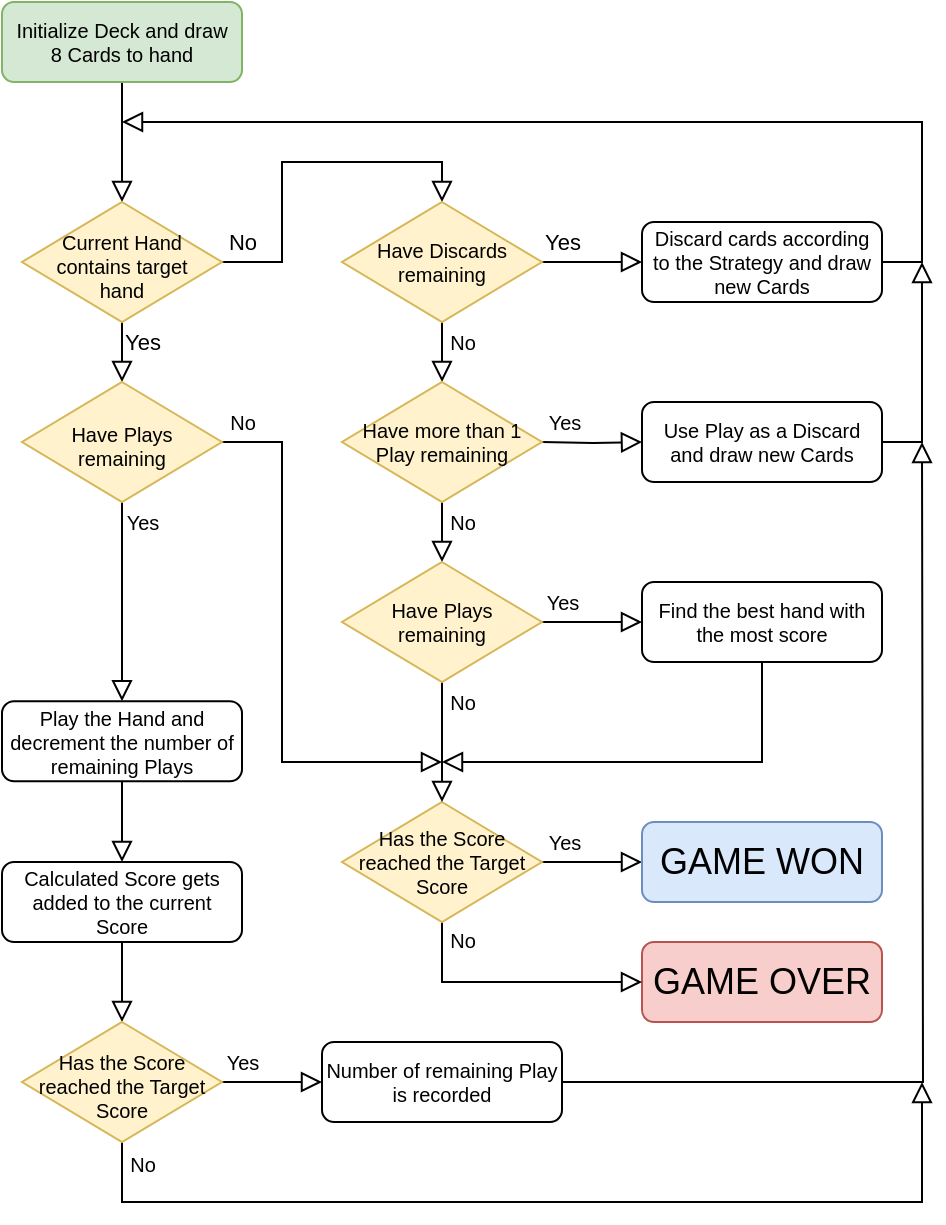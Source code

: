 <mxfile version="26.2.13">
  <diagram id="C5RBs43oDa-KdzZeNtuy" name="Page-1">
    <mxGraphModel dx="462" dy="314" grid="1" gridSize="10" guides="1" tooltips="1" connect="1" arrows="1" fold="1" page="1" pageScale="1" pageWidth="827" pageHeight="1169" math="0" shadow="0">
      <root>
        <mxCell id="WIyWlLk6GJQsqaUBKTNV-0" />
        <mxCell id="WIyWlLk6GJQsqaUBKTNV-1" parent="WIyWlLk6GJQsqaUBKTNV-0" />
        <mxCell id="WIyWlLk6GJQsqaUBKTNV-2" value="" style="rounded=0;html=1;jettySize=auto;orthogonalLoop=1;fontSize=11;endArrow=block;endFill=0;endSize=8;strokeWidth=1;shadow=0;labelBackgroundColor=none;edgeStyle=orthogonalEdgeStyle;" parent="WIyWlLk6GJQsqaUBKTNV-1" source="WIyWlLk6GJQsqaUBKTNV-3" target="WIyWlLk6GJQsqaUBKTNV-6" edge="1">
          <mxGeometry relative="1" as="geometry" />
        </mxCell>
        <mxCell id="WIyWlLk6GJQsqaUBKTNV-3" value="Initialize Deck and draw&lt;div&gt;8 Cards to hand&lt;/div&gt;" style="rounded=1;whiteSpace=wrap;html=1;fontSize=10;glass=0;strokeWidth=1;shadow=0;fillColor=#d5e8d4;strokeColor=#82b366;" parent="WIyWlLk6GJQsqaUBKTNV-1" vertex="1">
          <mxGeometry x="160" y="80" width="120" height="40" as="geometry" />
        </mxCell>
        <mxCell id="WIyWlLk6GJQsqaUBKTNV-4" value="Yes" style="rounded=0;html=1;jettySize=auto;orthogonalLoop=1;fontSize=11;endArrow=block;endFill=0;endSize=8;strokeWidth=1;shadow=0;labelBackgroundColor=none;edgeStyle=orthogonalEdgeStyle;entryX=0.5;entryY=0;entryDx=0;entryDy=0;" parent="WIyWlLk6GJQsqaUBKTNV-1" source="WIyWlLk6GJQsqaUBKTNV-6" target="x6hVaxn2w1FB52t0nsVm-21" edge="1">
          <mxGeometry x="0.201" y="10" relative="1" as="geometry">
            <mxPoint as="offset" />
            <mxPoint x="220" y="270" as="targetPoint" />
          </mxGeometry>
        </mxCell>
        <mxCell id="WIyWlLk6GJQsqaUBKTNV-5" value="No" style="edgeStyle=orthogonalEdgeStyle;rounded=0;html=1;jettySize=auto;orthogonalLoop=1;fontSize=11;endArrow=block;endFill=0;endSize=8;strokeWidth=1;shadow=0;labelBackgroundColor=none;entryX=0.5;entryY=0;entryDx=0;entryDy=0;" parent="WIyWlLk6GJQsqaUBKTNV-1" source="WIyWlLk6GJQsqaUBKTNV-6" target="x6hVaxn2w1FB52t0nsVm-0" edge="1">
          <mxGeometry x="-0.889" y="10" relative="1" as="geometry">
            <mxPoint as="offset" />
            <mxPoint x="320" y="210" as="targetPoint" />
          </mxGeometry>
        </mxCell>
        <mxCell id="WIyWlLk6GJQsqaUBKTNV-6" value="Current Hand&lt;div&gt;contains target&lt;/div&gt;&lt;div&gt;hand&lt;/div&gt;" style="rhombus;html=1;shadow=0;align=center;strokeWidth=1;spacing=6;spacingTop=4;spacingLeft=0;spacingRight=0;whiteSpace=wrap;fontSize=10;fillColor=#fff2cc;strokeColor=#d6b656;" parent="WIyWlLk6GJQsqaUBKTNV-1" vertex="1">
          <mxGeometry x="170" y="180" width="100" height="60" as="geometry" />
        </mxCell>
        <mxCell id="x6hVaxn2w1FB52t0nsVm-3" value="" style="edgeStyle=orthogonalEdgeStyle;shape=connector;rounded=0;orthogonalLoop=1;jettySize=auto;html=1;shadow=0;strokeColor=default;strokeWidth=1;align=center;verticalAlign=middle;fontFamily=Helvetica;fontSize=11;fontColor=default;labelBackgroundColor=none;endArrow=block;endFill=0;endSize=8;" edge="1" parent="WIyWlLk6GJQsqaUBKTNV-1" source="x6hVaxn2w1FB52t0nsVm-0" target="x6hVaxn2w1FB52t0nsVm-1">
          <mxGeometry relative="1" as="geometry" />
        </mxCell>
        <mxCell id="x6hVaxn2w1FB52t0nsVm-5" value="Yes" style="edgeLabel;html=1;align=center;verticalAlign=middle;resizable=0;points=[];fontFamily=Helvetica;fontSize=11;fontColor=default;labelBackgroundColor=none;" vertex="1" connectable="0" parent="x6hVaxn2w1FB52t0nsVm-3">
          <mxGeometry x="-0.5" relative="1" as="geometry">
            <mxPoint x="-3" y="-10" as="offset" />
          </mxGeometry>
        </mxCell>
        <mxCell id="x6hVaxn2w1FB52t0nsVm-7" value="" style="edgeStyle=orthogonalEdgeStyle;shape=connector;rounded=0;orthogonalLoop=1;jettySize=auto;html=1;shadow=0;strokeColor=default;strokeWidth=1;align=center;verticalAlign=middle;fontFamily=Helvetica;fontSize=10;fontColor=default;labelBackgroundColor=none;endArrow=block;endFill=0;endSize=8;" edge="1" parent="WIyWlLk6GJQsqaUBKTNV-1" source="x6hVaxn2w1FB52t0nsVm-0">
          <mxGeometry relative="1" as="geometry">
            <mxPoint x="380.029" y="270.017" as="targetPoint" />
          </mxGeometry>
        </mxCell>
        <mxCell id="x6hVaxn2w1FB52t0nsVm-8" value="No" style="edgeLabel;html=1;align=center;verticalAlign=middle;resizable=0;points=[];shadow=0;strokeColor=default;strokeWidth=1;spacingLeft=0;spacingRight=0;spacingTop=0;spacing=6;fontFamily=Helvetica;fontSize=10;fontColor=default;fillColor=default;" vertex="1" connectable="0" parent="x6hVaxn2w1FB52t0nsVm-7">
          <mxGeometry x="0.22" y="2" relative="1" as="geometry">
            <mxPoint x="8" y="-9" as="offset" />
          </mxGeometry>
        </mxCell>
        <mxCell id="x6hVaxn2w1FB52t0nsVm-0" value="Have Discards remaining" style="rhombus;html=1;shadow=0;align=center;strokeWidth=1;spacing=6;spacingTop=0;spacingLeft=0;spacingRight=0;whiteSpace=wrap;fontSize=10;fillColor=#fff2cc;strokeColor=#d6b656;" vertex="1" parent="WIyWlLk6GJQsqaUBKTNV-1">
          <mxGeometry x="330" y="180" width="100" height="60" as="geometry" />
        </mxCell>
        <mxCell id="x6hVaxn2w1FB52t0nsVm-4" value="" style="edgeStyle=orthogonalEdgeStyle;shape=connector;rounded=0;orthogonalLoop=1;jettySize=auto;html=1;shadow=0;strokeColor=default;strokeWidth=1;align=center;verticalAlign=middle;fontFamily=Helvetica;fontSize=11;fontColor=default;labelBackgroundColor=none;endArrow=block;endFill=0;endSize=8;exitX=1;exitY=0.5;exitDx=0;exitDy=0;" edge="1" parent="WIyWlLk6GJQsqaUBKTNV-1" source="x6hVaxn2w1FB52t0nsVm-1">
          <mxGeometry relative="1" as="geometry">
            <mxPoint x="220" y="140" as="targetPoint" />
            <Array as="points">
              <mxPoint x="620" y="210" />
              <mxPoint x="620" y="140" />
            </Array>
          </mxGeometry>
        </mxCell>
        <mxCell id="x6hVaxn2w1FB52t0nsVm-1" value="Discard cards according to the Strategy and draw&lt;div&gt;new Cards&lt;/div&gt;" style="rounded=1;whiteSpace=wrap;html=1;fontSize=10;glass=0;strokeWidth=1;shadow=0;" vertex="1" parent="WIyWlLk6GJQsqaUBKTNV-1">
          <mxGeometry x="480" y="190" width="120" height="40" as="geometry" />
        </mxCell>
        <mxCell id="x6hVaxn2w1FB52t0nsVm-11" value="" style="edgeStyle=orthogonalEdgeStyle;shape=connector;rounded=0;orthogonalLoop=1;jettySize=auto;html=1;shadow=0;strokeColor=default;strokeWidth=1;align=center;verticalAlign=middle;fontFamily=Helvetica;fontSize=10;fontColor=default;labelBackgroundColor=none;endArrow=block;endFill=0;endSize=8;" edge="1" parent="WIyWlLk6GJQsqaUBKTNV-1" target="x6hVaxn2w1FB52t0nsVm-10">
          <mxGeometry relative="1" as="geometry">
            <mxPoint x="430" y="300" as="sourcePoint" />
          </mxGeometry>
        </mxCell>
        <mxCell id="x6hVaxn2w1FB52t0nsVm-12" value="Yes" style="edgeLabel;html=1;align=center;verticalAlign=middle;resizable=0;points=[];shadow=0;strokeColor=default;strokeWidth=1;spacingLeft=0;spacingRight=0;spacingTop=0;spacing=6;fontFamily=Helvetica;fontSize=10;fontColor=default;fillColor=default;" vertex="1" connectable="0" parent="x6hVaxn2w1FB52t0nsVm-11">
          <mxGeometry x="-0.792" y="-2" relative="1" as="geometry">
            <mxPoint x="5" y="-12" as="offset" />
          </mxGeometry>
        </mxCell>
        <mxCell id="x6hVaxn2w1FB52t0nsVm-15" value="" style="edgeStyle=orthogonalEdgeStyle;shape=connector;rounded=0;orthogonalLoop=1;jettySize=auto;html=1;shadow=0;strokeColor=default;strokeWidth=1;align=center;verticalAlign=middle;fontFamily=Helvetica;fontSize=10;fontColor=default;labelBackgroundColor=none;endArrow=block;endFill=0;endSize=8;entryX=0.5;entryY=0;entryDx=0;entryDy=0;" edge="1" parent="WIyWlLk6GJQsqaUBKTNV-1" target="x6hVaxn2w1FB52t0nsVm-44">
          <mxGeometry relative="1" as="geometry">
            <mxPoint x="380" y="330" as="sourcePoint" />
            <mxPoint x="380" y="360" as="targetPoint" />
            <Array as="points" />
          </mxGeometry>
        </mxCell>
        <mxCell id="x6hVaxn2w1FB52t0nsVm-17" value="No" style="edgeLabel;html=1;align=center;verticalAlign=middle;resizable=0;points=[];shadow=0;strokeColor=default;strokeWidth=1;spacingLeft=0;spacingRight=0;spacingTop=0;spacing=6;fontFamily=Helvetica;fontSize=10;fontColor=default;fillColor=default;" vertex="1" connectable="0" parent="x6hVaxn2w1FB52t0nsVm-15">
          <mxGeometry relative="1" as="geometry">
            <mxPoint x="10" y="-5" as="offset" />
          </mxGeometry>
        </mxCell>
        <mxCell id="x6hVaxn2w1FB52t0nsVm-6" value="Have more than 1 Play remaining" style="rhombus;html=1;shadow=0;align=center;strokeWidth=1;spacing=6;spacingTop=0;spacingLeft=0;spacingRight=0;whiteSpace=wrap;fontSize=10;fillColor=#fff2cc;strokeColor=#d6b656;" vertex="1" parent="WIyWlLk6GJQsqaUBKTNV-1">
          <mxGeometry x="330" y="270" width="100" height="60" as="geometry" />
        </mxCell>
        <mxCell id="x6hVaxn2w1FB52t0nsVm-13" style="edgeStyle=orthogonalEdgeStyle;shape=connector;rounded=0;orthogonalLoop=1;jettySize=auto;html=1;shadow=0;strokeColor=default;strokeWidth=1;align=center;verticalAlign=middle;fontFamily=Helvetica;fontSize=10;fontColor=default;labelBackgroundColor=none;endArrow=block;endFill=0;endSize=8;exitX=1;exitY=0.5;exitDx=0;exitDy=0;" edge="1" parent="WIyWlLk6GJQsqaUBKTNV-1" source="x6hVaxn2w1FB52t0nsVm-10">
          <mxGeometry relative="1" as="geometry">
            <mxPoint x="620" y="210" as="targetPoint" />
            <Array as="points">
              <mxPoint x="620" y="300" />
            </Array>
          </mxGeometry>
        </mxCell>
        <mxCell id="x6hVaxn2w1FB52t0nsVm-10" value="Use Play as a Discard&lt;div&gt;and draw&amp;nbsp;&lt;span style=&quot;background-color: transparent; color: light-dark(rgb(0, 0, 0), rgb(255, 255, 255));&quot;&gt;new Cards&lt;/span&gt;&lt;/div&gt;" style="rounded=1;whiteSpace=wrap;html=1;fontSize=10;glass=0;strokeWidth=1;shadow=0;" vertex="1" parent="WIyWlLk6GJQsqaUBKTNV-1">
          <mxGeometry x="480" y="280" width="120" height="40" as="geometry" />
        </mxCell>
        <mxCell id="x6hVaxn2w1FB52t0nsVm-14" value="GAME OVER" style="rounded=1;whiteSpace=wrap;html=1;fontSize=18;glass=0;strokeWidth=1;shadow=0;fillColor=#f8cecc;strokeColor=#b85450;" vertex="1" parent="WIyWlLk6GJQsqaUBKTNV-1">
          <mxGeometry x="480" y="550" width="120" height="40" as="geometry" />
        </mxCell>
        <mxCell id="x6hVaxn2w1FB52t0nsVm-20" value="" style="edgeStyle=orthogonalEdgeStyle;shape=connector;rounded=0;orthogonalLoop=1;jettySize=auto;html=1;shadow=0;strokeColor=default;strokeWidth=1;align=center;verticalAlign=middle;fontFamily=Helvetica;fontSize=10;fontColor=default;labelBackgroundColor=none;endArrow=block;endFill=0;endSize=8;" edge="1" parent="WIyWlLk6GJQsqaUBKTNV-1" source="x6hVaxn2w1FB52t0nsVm-18" target="x6hVaxn2w1FB52t0nsVm-19">
          <mxGeometry relative="1" as="geometry" />
        </mxCell>
        <mxCell id="x6hVaxn2w1FB52t0nsVm-18" value="Play the Hand&lt;span style=&quot;background-color: transparent; color: light-dark(rgb(0, 0, 0), rgb(255, 255, 255));&quot;&gt;&amp;nbsp;and decrement the number of remaining Plays&lt;/span&gt;" style="rounded=1;whiteSpace=wrap;html=1;fontSize=10;glass=0;strokeWidth=1;shadow=0;" vertex="1" parent="WIyWlLk6GJQsqaUBKTNV-1">
          <mxGeometry x="160" y="429.62" width="120" height="40" as="geometry" />
        </mxCell>
        <mxCell id="x6hVaxn2w1FB52t0nsVm-27" value="" style="edgeStyle=orthogonalEdgeStyle;shape=connector;rounded=0;orthogonalLoop=1;jettySize=auto;html=1;shadow=0;strokeColor=default;strokeWidth=1;align=center;verticalAlign=middle;fontFamily=Helvetica;fontSize=10;fontColor=default;labelBackgroundColor=none;endArrow=block;endFill=0;endSize=8;" edge="1" parent="WIyWlLk6GJQsqaUBKTNV-1" source="x6hVaxn2w1FB52t0nsVm-19" target="x6hVaxn2w1FB52t0nsVm-26">
          <mxGeometry relative="1" as="geometry" />
        </mxCell>
        <mxCell id="x6hVaxn2w1FB52t0nsVm-19" value="Calculated Score gets added to the current Score" style="rounded=1;whiteSpace=wrap;html=1;fontSize=10;glass=0;strokeWidth=1;shadow=0;" vertex="1" parent="WIyWlLk6GJQsqaUBKTNV-1">
          <mxGeometry x="160" y="510" width="120" height="40" as="geometry" />
        </mxCell>
        <mxCell id="x6hVaxn2w1FB52t0nsVm-22" value="" style="edgeStyle=orthogonalEdgeStyle;shape=connector;rounded=0;orthogonalLoop=1;jettySize=auto;html=1;shadow=0;strokeColor=default;strokeWidth=1;align=center;verticalAlign=middle;fontFamily=Helvetica;fontSize=10;fontColor=default;labelBackgroundColor=none;endArrow=block;endFill=0;endSize=8;" edge="1" parent="WIyWlLk6GJQsqaUBKTNV-1" source="x6hVaxn2w1FB52t0nsVm-21" target="x6hVaxn2w1FB52t0nsVm-18">
          <mxGeometry relative="1" as="geometry" />
        </mxCell>
        <mxCell id="x6hVaxn2w1FB52t0nsVm-25" value="Yes" style="edgeLabel;html=1;align=center;verticalAlign=middle;resizable=0;points=[];shadow=0;strokeColor=default;strokeWidth=1;spacingLeft=0;spacingRight=0;spacingTop=0;spacing=6;fontFamily=Helvetica;fontSize=10;fontColor=default;fillColor=default;" vertex="1" connectable="0" parent="x6hVaxn2w1FB52t0nsVm-22">
          <mxGeometry x="-0.358" relative="1" as="geometry">
            <mxPoint x="10" y="-22" as="offset" />
          </mxGeometry>
        </mxCell>
        <mxCell id="x6hVaxn2w1FB52t0nsVm-23" value="" style="edgeStyle=orthogonalEdgeStyle;shape=connector;rounded=0;orthogonalLoop=1;jettySize=auto;html=1;shadow=0;strokeColor=default;strokeWidth=1;align=center;verticalAlign=middle;fontFamily=Helvetica;fontSize=10;fontColor=default;labelBackgroundColor=none;endArrow=block;endFill=0;endSize=8;" edge="1" parent="WIyWlLk6GJQsqaUBKTNV-1" source="x6hVaxn2w1FB52t0nsVm-21">
          <mxGeometry relative="1" as="geometry">
            <mxPoint x="380" y="460" as="targetPoint" />
            <Array as="points">
              <mxPoint x="300" y="300" />
              <mxPoint x="300" y="460" />
              <mxPoint x="380" y="460" />
            </Array>
          </mxGeometry>
        </mxCell>
        <mxCell id="x6hVaxn2w1FB52t0nsVm-24" value="No" style="edgeLabel;html=1;align=center;verticalAlign=middle;resizable=0;points=[];shadow=0;strokeColor=default;strokeWidth=1;spacingLeft=0;spacingRight=0;spacingTop=0;spacing=6;fontFamily=Helvetica;fontSize=10;fontColor=default;fillColor=default;" vertex="1" connectable="0" parent="x6hVaxn2w1FB52t0nsVm-23">
          <mxGeometry x="-0.873" y="-1" relative="1" as="geometry">
            <mxPoint x="-7" y="-11" as="offset" />
          </mxGeometry>
        </mxCell>
        <mxCell id="x6hVaxn2w1FB52t0nsVm-21" value="Have Plays remaining" style="rhombus;html=1;shadow=0;align=center;strokeWidth=1;spacing=6;spacingTop=4;spacingLeft=0;spacingRight=0;whiteSpace=wrap;fontSize=10;fillColor=#fff2cc;strokeColor=#d6b656;" vertex="1" parent="WIyWlLk6GJQsqaUBKTNV-1">
          <mxGeometry x="170" y="270" width="100" height="60" as="geometry" />
        </mxCell>
        <mxCell id="x6hVaxn2w1FB52t0nsVm-29" value="" style="edgeStyle=orthogonalEdgeStyle;shape=connector;rounded=0;orthogonalLoop=1;jettySize=auto;html=1;shadow=0;strokeColor=default;strokeWidth=1;align=center;verticalAlign=middle;fontFamily=Helvetica;fontSize=10;fontColor=default;labelBackgroundColor=none;endArrow=block;endFill=0;endSize=8;" edge="1" parent="WIyWlLk6GJQsqaUBKTNV-1" source="x6hVaxn2w1FB52t0nsVm-26" target="x6hVaxn2w1FB52t0nsVm-28">
          <mxGeometry relative="1" as="geometry" />
        </mxCell>
        <mxCell id="x6hVaxn2w1FB52t0nsVm-30" value="Yes" style="edgeLabel;html=1;align=center;verticalAlign=middle;resizable=0;points=[];shadow=0;strokeColor=default;strokeWidth=1;spacingLeft=0;spacingRight=0;spacingTop=0;spacing=6;fontFamily=Helvetica;fontSize=10;fontColor=default;fillColor=default;" vertex="1" connectable="0" parent="x6hVaxn2w1FB52t0nsVm-29">
          <mxGeometry x="-0.478" y="2" relative="1" as="geometry">
            <mxPoint x="-3" y="-8" as="offset" />
          </mxGeometry>
        </mxCell>
        <mxCell id="x6hVaxn2w1FB52t0nsVm-33" style="edgeStyle=orthogonalEdgeStyle;shape=connector;rounded=0;orthogonalLoop=1;jettySize=auto;html=1;shadow=0;strokeColor=default;strokeWidth=1;align=center;verticalAlign=middle;fontFamily=Helvetica;fontSize=10;fontColor=default;labelBackgroundColor=none;endArrow=block;endFill=0;endSize=8;exitX=0.5;exitY=1;exitDx=0;exitDy=0;" edge="1" parent="WIyWlLk6GJQsqaUBKTNV-1" source="x6hVaxn2w1FB52t0nsVm-26">
          <mxGeometry relative="1" as="geometry">
            <mxPoint x="620" y="620" as="targetPoint" />
            <mxPoint x="220" y="655" as="sourcePoint" />
            <Array as="points">
              <mxPoint x="220" y="680" />
              <mxPoint x="620" y="680" />
            </Array>
          </mxGeometry>
        </mxCell>
        <mxCell id="x6hVaxn2w1FB52t0nsVm-34" value="No" style="edgeLabel;html=1;align=center;verticalAlign=middle;resizable=0;points=[];shadow=0;strokeColor=default;strokeWidth=1;spacingLeft=0;spacingRight=0;spacingTop=0;spacing=6;fontFamily=Helvetica;fontSize=10;fontColor=default;fillColor=default;" vertex="1" connectable="0" parent="x6hVaxn2w1FB52t0nsVm-33">
          <mxGeometry x="-0.974" relative="1" as="geometry">
            <mxPoint x="10" y="4" as="offset" />
          </mxGeometry>
        </mxCell>
        <mxCell id="x6hVaxn2w1FB52t0nsVm-26" value="Has the Score reached the Target Score" style="rhombus;html=1;shadow=0;align=center;strokeWidth=1;spacing=6;spacingTop=4;spacingLeft=0;spacingRight=0;whiteSpace=wrap;fontSize=10;fillColor=#fff2cc;strokeColor=#d6b656;" vertex="1" parent="WIyWlLk6GJQsqaUBKTNV-1">
          <mxGeometry x="170" y="590" width="100" height="60" as="geometry" />
        </mxCell>
        <mxCell id="x6hVaxn2w1FB52t0nsVm-31" style="edgeStyle=orthogonalEdgeStyle;shape=connector;rounded=0;orthogonalLoop=1;jettySize=auto;html=1;shadow=0;strokeColor=default;strokeWidth=1;align=center;verticalAlign=middle;fontFamily=Helvetica;fontSize=10;fontColor=default;labelBackgroundColor=none;endArrow=block;endFill=0;endSize=8;" edge="1" parent="WIyWlLk6GJQsqaUBKTNV-1" source="x6hVaxn2w1FB52t0nsVm-28">
          <mxGeometry relative="1" as="geometry">
            <mxPoint x="620" y="300" as="targetPoint" />
          </mxGeometry>
        </mxCell>
        <mxCell id="x6hVaxn2w1FB52t0nsVm-28" value="Number of remaining Play is recorded" style="rounded=1;whiteSpace=wrap;html=1;fontSize=10;glass=0;strokeWidth=1;shadow=0;" vertex="1" parent="WIyWlLk6GJQsqaUBKTNV-1">
          <mxGeometry x="320" y="600" width="120" height="40" as="geometry" />
        </mxCell>
        <mxCell id="x6hVaxn2w1FB52t0nsVm-37" value="" style="edgeStyle=orthogonalEdgeStyle;shape=connector;rounded=0;orthogonalLoop=1;jettySize=auto;html=1;shadow=0;strokeColor=default;strokeWidth=1;align=center;verticalAlign=middle;fontFamily=Helvetica;fontSize=10;fontColor=default;labelBackgroundColor=none;endArrow=block;endFill=0;endSize=8;entryX=0;entryY=0.5;entryDx=0;entryDy=0;" edge="1" parent="WIyWlLk6GJQsqaUBKTNV-1" source="x6hVaxn2w1FB52t0nsVm-36" target="x6hVaxn2w1FB52t0nsVm-40">
          <mxGeometry relative="1" as="geometry" />
        </mxCell>
        <mxCell id="x6hVaxn2w1FB52t0nsVm-41" value="Yes" style="edgeLabel;html=1;align=center;verticalAlign=middle;resizable=0;points=[];shadow=0;strokeColor=default;strokeWidth=1;spacingLeft=0;spacingRight=0;spacingTop=0;spacing=6;fontFamily=Helvetica;fontSize=10;fontColor=default;fillColor=default;" vertex="1" connectable="0" parent="x6hVaxn2w1FB52t0nsVm-37">
          <mxGeometry x="-0.379" y="3" relative="1" as="geometry">
            <mxPoint x="-5" y="-7" as="offset" />
          </mxGeometry>
        </mxCell>
        <mxCell id="x6hVaxn2w1FB52t0nsVm-39" style="edgeStyle=orthogonalEdgeStyle;shape=connector;rounded=0;orthogonalLoop=1;jettySize=auto;html=1;entryX=0;entryY=0.5;entryDx=0;entryDy=0;shadow=0;strokeColor=default;strokeWidth=1;align=center;verticalAlign=middle;fontFamily=Helvetica;fontSize=10;fontColor=default;labelBackgroundColor=none;endArrow=block;endFill=0;endSize=8;" edge="1" parent="WIyWlLk6GJQsqaUBKTNV-1" source="x6hVaxn2w1FB52t0nsVm-36" target="x6hVaxn2w1FB52t0nsVm-14">
          <mxGeometry relative="1" as="geometry">
            <mxPoint x="470" y="580" as="targetPoint" />
            <Array as="points">
              <mxPoint x="380" y="570" />
            </Array>
          </mxGeometry>
        </mxCell>
        <mxCell id="x6hVaxn2w1FB52t0nsVm-42" value="No" style="edgeLabel;html=1;align=center;verticalAlign=middle;resizable=0;points=[];shadow=0;strokeColor=default;strokeWidth=1;spacingLeft=0;spacingRight=0;spacingTop=0;spacing=6;fontFamily=Helvetica;fontSize=10;fontColor=default;fillColor=default;" vertex="1" connectable="0" parent="x6hVaxn2w1FB52t0nsVm-39">
          <mxGeometry x="-0.797" y="-2" relative="1" as="geometry">
            <mxPoint x="12" y="-4" as="offset" />
          </mxGeometry>
        </mxCell>
        <mxCell id="x6hVaxn2w1FB52t0nsVm-36" value="Has the Score reached the Target Score" style="rhombus;html=1;shadow=0;align=center;strokeWidth=1;spacing=6;spacingTop=0;spacingLeft=0;spacingRight=0;whiteSpace=wrap;fontSize=10;fillColor=#fff2cc;strokeColor=#d6b656;" vertex="1" parent="WIyWlLk6GJQsqaUBKTNV-1">
          <mxGeometry x="330" y="480" width="100" height="60" as="geometry" />
        </mxCell>
        <mxCell id="x6hVaxn2w1FB52t0nsVm-40" value="GAME WON" style="rounded=1;whiteSpace=wrap;html=1;fontSize=18;glass=0;strokeWidth=1;shadow=0;fillColor=#dae8fc;strokeColor=#6c8ebf;" vertex="1" parent="WIyWlLk6GJQsqaUBKTNV-1">
          <mxGeometry x="480" y="490" width="120" height="40" as="geometry" />
        </mxCell>
        <mxCell id="x6hVaxn2w1FB52t0nsVm-46" value="" style="edgeStyle=orthogonalEdgeStyle;shape=connector;rounded=0;orthogonalLoop=1;jettySize=auto;html=1;shadow=0;strokeColor=default;strokeWidth=1;align=center;verticalAlign=middle;fontFamily=Helvetica;fontSize=10;fontColor=default;labelBackgroundColor=none;endArrow=block;endFill=0;endSize=8;" edge="1" parent="WIyWlLk6GJQsqaUBKTNV-1" source="x6hVaxn2w1FB52t0nsVm-44" target="x6hVaxn2w1FB52t0nsVm-45">
          <mxGeometry relative="1" as="geometry" />
        </mxCell>
        <mxCell id="x6hVaxn2w1FB52t0nsVm-47" value="Yes" style="edgeLabel;html=1;align=center;verticalAlign=middle;resizable=0;points=[];shadow=0;strokeColor=default;strokeWidth=1;spacingLeft=0;spacingRight=0;spacingTop=0;spacing=6;fontFamily=Helvetica;fontSize=10;fontColor=default;fillColor=default;" vertex="1" connectable="0" parent="x6hVaxn2w1FB52t0nsVm-46">
          <mxGeometry x="-0.591" y="-2" relative="1" as="geometry">
            <mxPoint y="-12" as="offset" />
          </mxGeometry>
        </mxCell>
        <mxCell id="x6hVaxn2w1FB52t0nsVm-48" value="" style="edgeStyle=orthogonalEdgeStyle;shape=connector;rounded=0;orthogonalLoop=1;jettySize=auto;html=1;shadow=0;strokeColor=default;strokeWidth=1;align=center;verticalAlign=middle;fontFamily=Helvetica;fontSize=10;fontColor=default;labelBackgroundColor=none;endArrow=block;endFill=0;endSize=8;" edge="1" parent="WIyWlLk6GJQsqaUBKTNV-1" source="x6hVaxn2w1FB52t0nsVm-44" target="x6hVaxn2w1FB52t0nsVm-36">
          <mxGeometry relative="1" as="geometry" />
        </mxCell>
        <mxCell id="x6hVaxn2w1FB52t0nsVm-49" value="No" style="edgeLabel;html=1;align=center;verticalAlign=middle;resizable=0;points=[];shadow=0;strokeColor=default;strokeWidth=1;spacingLeft=0;spacingRight=0;spacingTop=0;spacing=6;fontFamily=Helvetica;fontSize=10;fontColor=default;fillColor=default;" vertex="1" connectable="0" parent="x6hVaxn2w1FB52t0nsVm-48">
          <mxGeometry x="-0.607" relative="1" as="geometry">
            <mxPoint x="10" y="-2" as="offset" />
          </mxGeometry>
        </mxCell>
        <mxCell id="x6hVaxn2w1FB52t0nsVm-44" value="Have Plays remaining" style="rhombus;html=1;shadow=0;align=center;strokeWidth=1;spacing=6;spacingTop=0;spacingLeft=0;spacingRight=0;whiteSpace=wrap;fontSize=10;fillColor=#fff2cc;strokeColor=#d6b656;" vertex="1" parent="WIyWlLk6GJQsqaUBKTNV-1">
          <mxGeometry x="330" y="360" width="100" height="60" as="geometry" />
        </mxCell>
        <mxCell id="x6hVaxn2w1FB52t0nsVm-50" style="edgeStyle=orthogonalEdgeStyle;shape=connector;rounded=0;orthogonalLoop=1;jettySize=auto;html=1;shadow=0;strokeColor=default;strokeWidth=1;align=center;verticalAlign=middle;fontFamily=Helvetica;fontSize=10;fontColor=default;labelBackgroundColor=none;endArrow=block;endFill=0;endSize=8;" edge="1" parent="WIyWlLk6GJQsqaUBKTNV-1" source="x6hVaxn2w1FB52t0nsVm-45">
          <mxGeometry relative="1" as="geometry">
            <mxPoint x="380" y="460" as="targetPoint" />
            <Array as="points">
              <mxPoint x="540" y="460" />
            </Array>
          </mxGeometry>
        </mxCell>
        <mxCell id="x6hVaxn2w1FB52t0nsVm-45" value="Find the best hand with the most score" style="rounded=1;whiteSpace=wrap;html=1;fontSize=10;glass=0;strokeWidth=1;shadow=0;" vertex="1" parent="WIyWlLk6GJQsqaUBKTNV-1">
          <mxGeometry x="480" y="370" width="120" height="40" as="geometry" />
        </mxCell>
      </root>
    </mxGraphModel>
  </diagram>
</mxfile>
